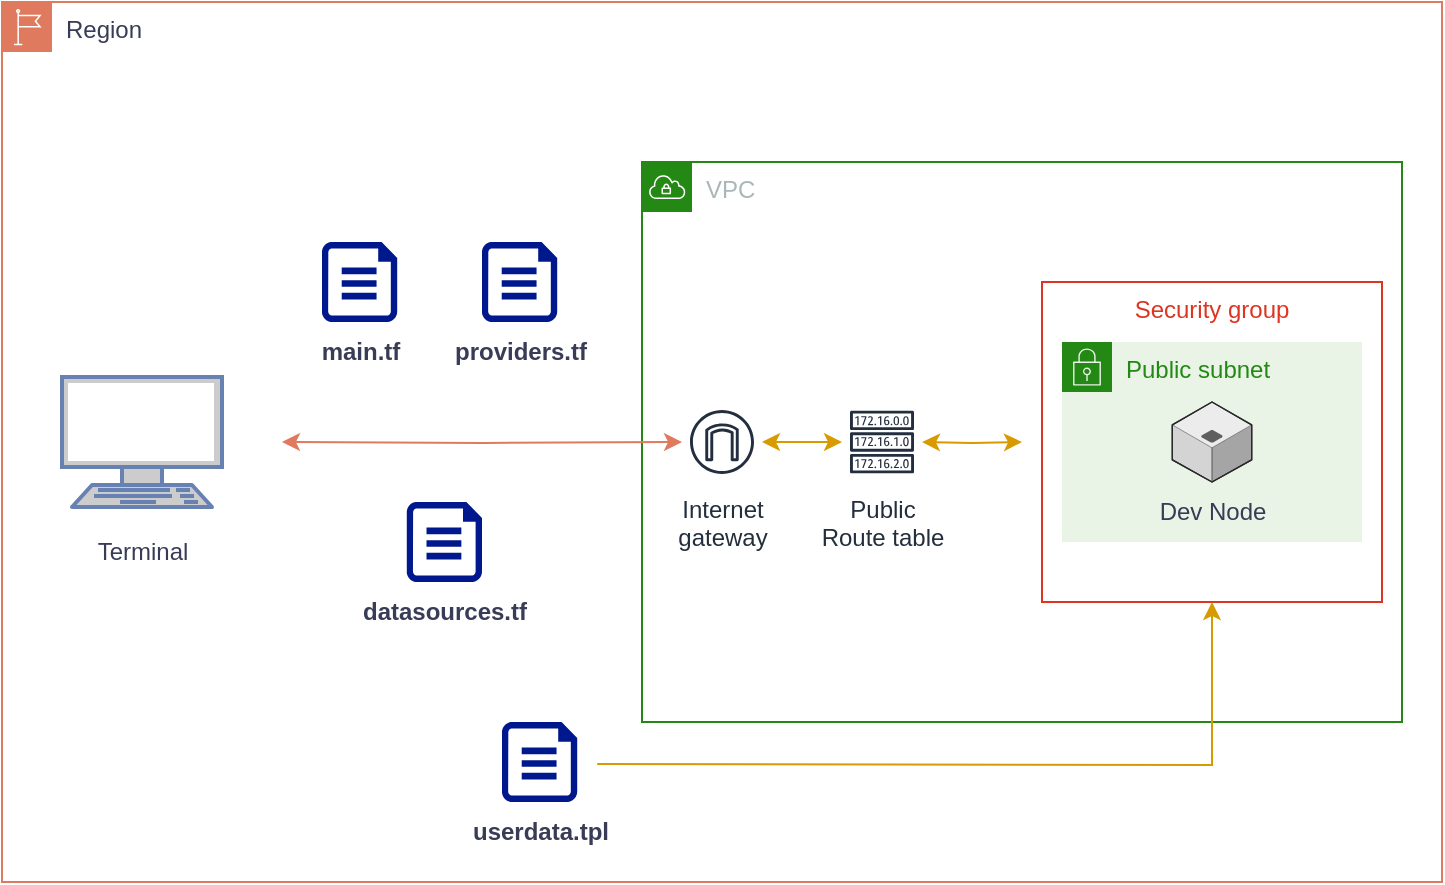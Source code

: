 <mxfile version="21.6.1" type="device">
  <diagram name="Page-1" id="yjgw-iTyBlipbdExhSma">
    <mxGraphModel dx="1050" dy="541" grid="1" gridSize="10" guides="1" tooltips="1" connect="1" arrows="1" fold="1" page="1" pageScale="1" pageWidth="850" pageHeight="1100" math="0" shadow="0">
      <root>
        <mxCell id="0" />
        <mxCell id="1" parent="0" />
        <mxCell id="zaX1PXbW6RbFZxHE0vfu-1" value="Region" style="points=[[0,0],[0.25,0],[0.5,0],[0.75,0],[1,0],[1,0.25],[1,0.5],[1,0.75],[1,1],[0.75,1],[0.5,1],[0.25,1],[0,1],[0,0.75],[0,0.5],[0,0.25]];outlineConnect=0;html=1;whiteSpace=wrap;fontSize=12;fontStyle=0;container=1;pointerEvents=0;collapsible=0;recursiveResize=0;shape=mxgraph.aws4.group;grIcon=mxgraph.aws4.group_region;strokeColor=#E07A5F;fillColor=none;verticalAlign=top;align=left;spacingLeft=30;fontColor=#393C56;labelBackgroundColor=none;" vertex="1" parent="1">
          <mxGeometry x="80" y="80" width="720" height="440" as="geometry" />
        </mxCell>
        <mxCell id="zaX1PXbW6RbFZxHE0vfu-2" value="VPC" style="points=[[0,0],[0.25,0],[0.5,0],[0.75,0],[1,0],[1,0.25],[1,0.5],[1,0.75],[1,1],[0.75,1],[0.5,1],[0.25,1],[0,1],[0,0.75],[0,0.5],[0,0.25]];outlineConnect=0;gradientColor=none;html=1;whiteSpace=wrap;fontSize=12;fontStyle=0;container=1;pointerEvents=0;collapsible=0;recursiveResize=0;shape=mxgraph.aws4.group;grIcon=mxgraph.aws4.group_vpc;strokeColor=#248814;fillColor=none;verticalAlign=top;align=left;spacingLeft=30;fontColor=#AAB7B8;dashed=0;" vertex="1" parent="zaX1PXbW6RbFZxHE0vfu-1">
          <mxGeometry x="320" y="80" width="380" height="280" as="geometry" />
        </mxCell>
        <mxCell id="zaX1PXbW6RbFZxHE0vfu-4" value="Internet&#xa;gateway" style="sketch=0;outlineConnect=0;fontColor=#232F3E;gradientColor=none;strokeColor=#232F3E;fillColor=#ffffff;dashed=0;verticalLabelPosition=bottom;verticalAlign=top;align=center;html=1;fontSize=12;fontStyle=0;aspect=fixed;shape=mxgraph.aws4.resourceIcon;resIcon=mxgraph.aws4.internet_gateway;" vertex="1" parent="zaX1PXbW6RbFZxHE0vfu-2">
          <mxGeometry x="20" y="120" width="40" height="40" as="geometry" />
        </mxCell>
        <mxCell id="zaX1PXbW6RbFZxHE0vfu-18" value="" style="edgeStyle=orthogonalEdgeStyle;rounded=0;orthogonalLoop=1;jettySize=auto;html=1;strokeColor=#d79b00;fontColor=#393C56;fillColor=#ffcd28;startArrow=classic;startFill=1;gradientColor=#ffa500;" edge="1" parent="zaX1PXbW6RbFZxHE0vfu-2" source="zaX1PXbW6RbFZxHE0vfu-6">
          <mxGeometry relative="1" as="geometry">
            <mxPoint x="60" y="140" as="targetPoint" />
          </mxGeometry>
        </mxCell>
        <mxCell id="zaX1PXbW6RbFZxHE0vfu-6" value="Public&lt;br&gt;Route table" style="sketch=0;outlineConnect=0;fontColor=#232F3E;gradientColor=none;strokeColor=#232F3E;fillColor=#ffffff;dashed=0;verticalLabelPosition=bottom;verticalAlign=top;align=center;html=1;fontSize=12;fontStyle=0;aspect=fixed;shape=mxgraph.aws4.resourceIcon;resIcon=mxgraph.aws4.route_table;" vertex="1" parent="zaX1PXbW6RbFZxHE0vfu-2">
          <mxGeometry x="100" y="120" width="40" height="40" as="geometry" />
        </mxCell>
        <mxCell id="zaX1PXbW6RbFZxHE0vfu-20" value="" style="edgeStyle=orthogonalEdgeStyle;rounded=0;orthogonalLoop=1;jettySize=auto;html=1;strokeColor=#d79b00;fontColor=#393C56;fillColor=#ffcd28;startArrow=classic;startFill=1;gradientColor=#ffa500;" edge="1" parent="zaX1PXbW6RbFZxHE0vfu-2" target="zaX1PXbW6RbFZxHE0vfu-6">
          <mxGeometry relative="1" as="geometry">
            <mxPoint x="190" y="140" as="sourcePoint" />
          </mxGeometry>
        </mxCell>
        <mxCell id="zaX1PXbW6RbFZxHE0vfu-7" value="Security group" style="fillColor=none;strokeColor=#DD3522;verticalAlign=top;fontStyle=0;fontColor=#DD3522;whiteSpace=wrap;html=1;" vertex="1" parent="zaX1PXbW6RbFZxHE0vfu-2">
          <mxGeometry x="200" y="60" width="170" height="160" as="geometry" />
        </mxCell>
        <mxCell id="zaX1PXbW6RbFZxHE0vfu-8" value="Public subnet" style="points=[[0,0],[0.25,0],[0.5,0],[0.75,0],[1,0],[1,0.25],[1,0.5],[1,0.75],[1,1],[0.75,1],[0.5,1],[0.25,1],[0,1],[0,0.75],[0,0.5],[0,0.25]];outlineConnect=0;gradientColor=none;html=1;whiteSpace=wrap;fontSize=12;fontStyle=0;container=1;pointerEvents=0;collapsible=0;recursiveResize=0;shape=mxgraph.aws4.group;grIcon=mxgraph.aws4.group_security_group;grStroke=0;strokeColor=#248814;fillColor=#E9F3E6;verticalAlign=top;align=left;spacingLeft=30;fontColor=#248814;dashed=0;" vertex="1" parent="zaX1PXbW6RbFZxHE0vfu-2">
          <mxGeometry x="210" y="90" width="150" height="100" as="geometry" />
        </mxCell>
        <mxCell id="zaX1PXbW6RbFZxHE0vfu-9" value="" style="verticalLabelPosition=bottom;html=1;verticalAlign=top;strokeWidth=1;align=center;outlineConnect=0;dashed=0;outlineConnect=0;shape=mxgraph.aws3d.application_server;fillColor=#ECECEC;strokeColor=#5E5E5E;aspect=fixed;fontColor=#393C56;" vertex="1" parent="zaX1PXbW6RbFZxHE0vfu-8">
          <mxGeometry x="55.16" y="30" width="39.68" height="40" as="geometry" />
        </mxCell>
        <mxCell id="zaX1PXbW6RbFZxHE0vfu-10" value="Dev Node" style="text;html=1;align=center;verticalAlign=middle;resizable=0;points=[];autosize=1;strokeColor=none;fillColor=none;fontColor=#393C56;" vertex="1" parent="zaX1PXbW6RbFZxHE0vfu-8">
          <mxGeometry x="35" y="70" width="80" height="30" as="geometry" />
        </mxCell>
        <mxCell id="zaX1PXbW6RbFZxHE0vfu-32" value="" style="edgeStyle=orthogonalEdgeStyle;rounded=0;orthogonalLoop=1;jettySize=auto;html=1;strokeColor=#E07A5F;fontColor=#393C56;fillColor=#F2CC8F;startArrow=classic;startFill=1;" edge="1" parent="zaX1PXbW6RbFZxHE0vfu-1" target="zaX1PXbW6RbFZxHE0vfu-4">
          <mxGeometry relative="1" as="geometry">
            <mxPoint x="140" y="220" as="sourcePoint" />
            <mxPoint x="190" y="220" as="targetPoint" />
          </mxGeometry>
        </mxCell>
        <mxCell id="zaX1PXbW6RbFZxHE0vfu-21" value="" style="fontColor=#0066CC;verticalAlign=top;verticalLabelPosition=bottom;labelPosition=center;align=center;html=1;outlineConnect=0;fillColor=#CCCCCC;strokeColor=#6881B3;gradientColor=none;gradientDirection=north;strokeWidth=2;shape=mxgraph.networks.terminal;" vertex="1" parent="zaX1PXbW6RbFZxHE0vfu-1">
          <mxGeometry x="30" y="187.5" width="80" height="65" as="geometry" />
        </mxCell>
        <mxCell id="zaX1PXbW6RbFZxHE0vfu-22" value="Terminal" style="text;html=1;align=center;verticalAlign=middle;resizable=0;points=[];autosize=1;strokeColor=none;fillColor=none;fontColor=#393C56;" vertex="1" parent="zaX1PXbW6RbFZxHE0vfu-1">
          <mxGeometry x="35" y="260" width="70" height="30" as="geometry" />
        </mxCell>
        <mxCell id="zaX1PXbW6RbFZxHE0vfu-23" value="" style="sketch=0;aspect=fixed;pointerEvents=1;shadow=0;dashed=0;html=1;strokeColor=none;labelPosition=center;verticalLabelPosition=bottom;verticalAlign=top;align=center;fillColor=#00188D;shape=mxgraph.azure.file;fontColor=#393C56;" vertex="1" parent="zaX1PXbW6RbFZxHE0vfu-1">
          <mxGeometry x="160" y="120" width="37.6" height="40" as="geometry" />
        </mxCell>
        <mxCell id="zaX1PXbW6RbFZxHE0vfu-24" value="" style="sketch=0;aspect=fixed;pointerEvents=1;shadow=0;dashed=0;html=1;strokeColor=none;labelPosition=center;verticalLabelPosition=bottom;verticalAlign=top;align=center;fillColor=#00188D;shape=mxgraph.azure.file;fontColor=#393C56;" vertex="1" parent="zaX1PXbW6RbFZxHE0vfu-1">
          <mxGeometry x="240" y="120" width="37.6" height="40" as="geometry" />
        </mxCell>
        <mxCell id="zaX1PXbW6RbFZxHE0vfu-25" value="" style="sketch=0;aspect=fixed;pointerEvents=1;shadow=0;dashed=0;html=1;strokeColor=none;labelPosition=center;verticalLabelPosition=bottom;verticalAlign=top;align=center;fillColor=#00188D;shape=mxgraph.azure.file;fontColor=#393C56;" vertex="1" parent="zaX1PXbW6RbFZxHE0vfu-1">
          <mxGeometry x="202.4" y="250" width="37.6" height="40" as="geometry" />
        </mxCell>
        <mxCell id="zaX1PXbW6RbFZxHE0vfu-28" value="" style="edgeStyle=orthogonalEdgeStyle;rounded=0;orthogonalLoop=1;jettySize=auto;html=1;strokeColor=#d79b00;fontColor=#393C56;fillColor=#ffcd28;entryX=0.5;entryY=1;entryDx=0;entryDy=0;gradientColor=#ffa500;" edge="1" parent="zaX1PXbW6RbFZxHE0vfu-1" target="zaX1PXbW6RbFZxHE0vfu-7">
          <mxGeometry relative="1" as="geometry">
            <mxPoint x="297.6" y="381" as="sourcePoint" />
            <mxPoint x="602.6" y="350" as="targetPoint" />
          </mxGeometry>
        </mxCell>
        <mxCell id="zaX1PXbW6RbFZxHE0vfu-26" value="" style="sketch=0;aspect=fixed;pointerEvents=1;shadow=0;dashed=0;html=1;strokeColor=none;labelPosition=center;verticalLabelPosition=bottom;verticalAlign=top;align=center;fillColor=#00188D;shape=mxgraph.azure.file;fontColor=#393C56;" vertex="1" parent="zaX1PXbW6RbFZxHE0vfu-1">
          <mxGeometry x="250" y="360" width="37.6" height="40" as="geometry" />
        </mxCell>
        <mxCell id="zaX1PXbW6RbFZxHE0vfu-33" value="userdata.tpl" style="text;html=1;align=center;verticalAlign=middle;resizable=0;points=[];autosize=1;strokeColor=none;fillColor=none;fontColor=#393C56;fontStyle=1" vertex="1" parent="zaX1PXbW6RbFZxHE0vfu-1">
          <mxGeometry x="223.8" y="400" width="90" height="30" as="geometry" />
        </mxCell>
        <mxCell id="zaX1PXbW6RbFZxHE0vfu-34" value="main.tf" style="text;html=1;align=center;verticalAlign=middle;resizable=0;points=[];autosize=1;strokeColor=none;fillColor=none;fontColor=#393C56;fontStyle=1" vertex="1" parent="zaX1PXbW6RbFZxHE0vfu-1">
          <mxGeometry x="148.8" y="160" width="60" height="30" as="geometry" />
        </mxCell>
        <mxCell id="zaX1PXbW6RbFZxHE0vfu-35" value="providers.tf" style="text;html=1;align=center;verticalAlign=middle;resizable=0;points=[];autosize=1;strokeColor=none;fillColor=none;fontColor=#393C56;fontStyle=1" vertex="1" parent="zaX1PXbW6RbFZxHE0vfu-1">
          <mxGeometry x="213.8" y="160" width="90" height="30" as="geometry" />
        </mxCell>
        <mxCell id="zaX1PXbW6RbFZxHE0vfu-36" value="datasources.tf" style="text;html=1;align=center;verticalAlign=middle;resizable=0;points=[];autosize=1;strokeColor=none;fillColor=none;fontColor=#393C56;fontStyle=1" vertex="1" parent="zaX1PXbW6RbFZxHE0vfu-1">
          <mxGeometry x="166.2" y="290" width="110" height="30" as="geometry" />
        </mxCell>
      </root>
    </mxGraphModel>
  </diagram>
</mxfile>
